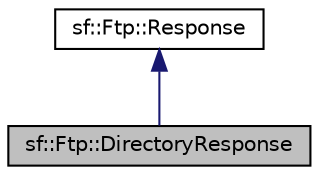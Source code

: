 digraph "sf::Ftp::DirectoryResponse"
{
  edge [fontname="Helvetica",fontsize="10",labelfontname="Helvetica",labelfontsize="10"];
  node [fontname="Helvetica",fontsize="10",shape=record];
  Node2 [label="sf::Ftp::DirectoryResponse",height=0.2,width=0.4,color="black", fillcolor="grey75", style="filled", fontcolor="black"];
  Node3 -> Node2 [dir="back",color="midnightblue",fontsize="10",style="solid"];
  Node3 [label="sf::Ftp::Response",height=0.2,width=0.4,color="black", fillcolor="white", style="filled",URL="$classsf_1_1_ftp_1_1_response.html",tooltip="Define a FTP response. "];
}
